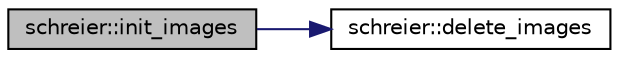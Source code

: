 digraph "schreier::init_images"
{
  edge [fontname="Helvetica",fontsize="10",labelfontname="Helvetica",labelfontsize="10"];
  node [fontname="Helvetica",fontsize="10",shape=record];
  rankdir="LR";
  Node2557 [label="schreier::init_images",height=0.2,width=0.4,color="black", fillcolor="grey75", style="filled", fontcolor="black"];
  Node2557 -> Node2558 [color="midnightblue",fontsize="10",style="solid",fontname="Helvetica"];
  Node2558 [label="schreier::delete_images",height=0.2,width=0.4,color="black", fillcolor="white", style="filled",URL="$d3/dd6/classschreier.html#abdd236da6354b3a5a8e83532e41f7fc3"];
}
